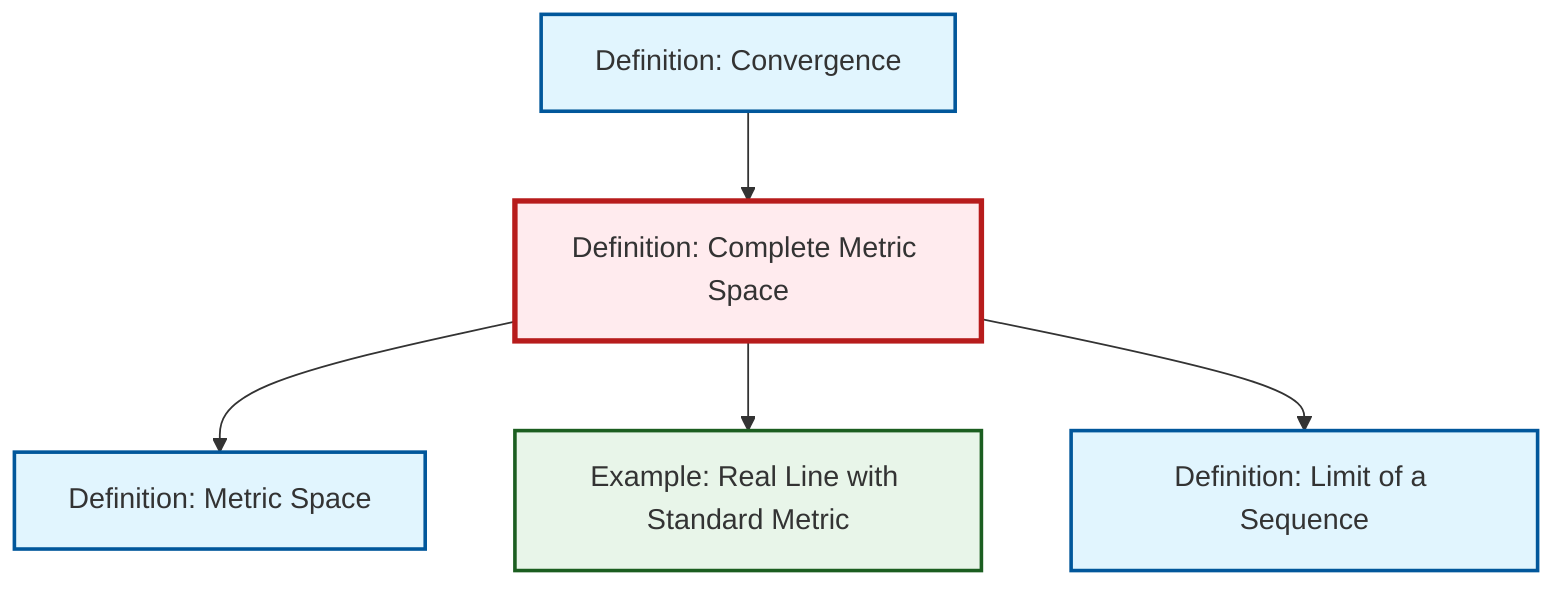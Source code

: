 graph TD
    classDef definition fill:#e1f5fe,stroke:#01579b,stroke-width:2px
    classDef theorem fill:#f3e5f5,stroke:#4a148c,stroke-width:2px
    classDef axiom fill:#fff3e0,stroke:#e65100,stroke-width:2px
    classDef example fill:#e8f5e9,stroke:#1b5e20,stroke-width:2px
    classDef current fill:#ffebee,stroke:#b71c1c,stroke-width:3px
    def-complete-metric-space["Definition: Complete Metric Space"]:::definition
    ex-real-line-metric["Example: Real Line with Standard Metric"]:::example
    def-convergence["Definition: Convergence"]:::definition
    def-metric-space["Definition: Metric Space"]:::definition
    def-limit["Definition: Limit of a Sequence"]:::definition
    def-convergence --> def-complete-metric-space
    def-complete-metric-space --> def-metric-space
    def-complete-metric-space --> ex-real-line-metric
    def-complete-metric-space --> def-limit
    class def-complete-metric-space current
